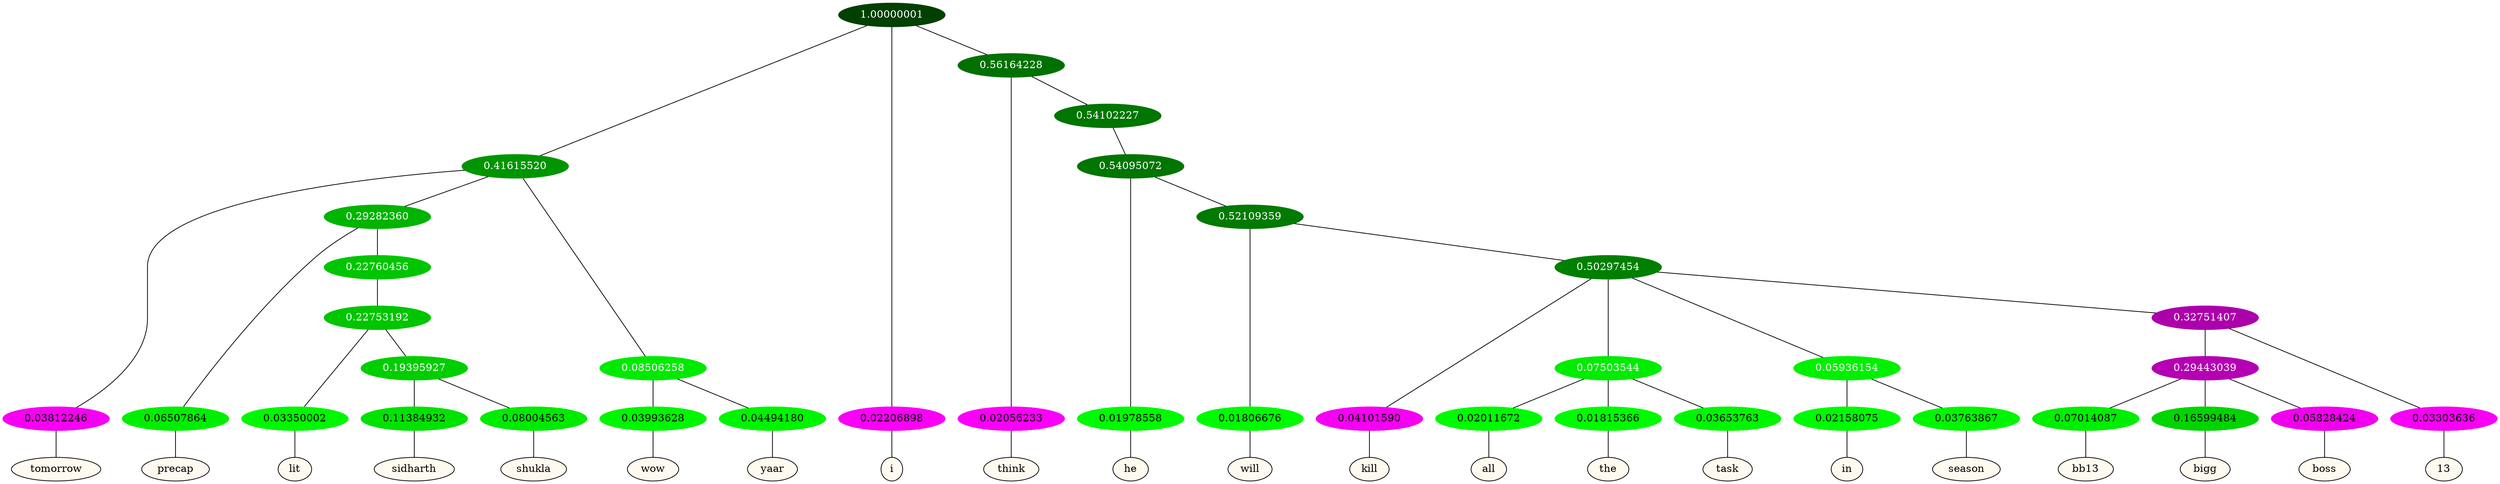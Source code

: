 graph {
	node [format=png height=0.15 nodesep=0.001 ordering=out overlap=prism overlap_scaling=0.01 ranksep=0.001 ratio=0.2 style=filled width=0.15]
	{
		rank=same
		a_w_4 [label=tomorrow color=black fillcolor=floralwhite style="filled,solid"]
		a_w_9 [label=precap color=black fillcolor=floralwhite style="filled,solid"]
		a_w_17 [label=lit color=black fillcolor=floralwhite style="filled,solid"]
		a_w_21 [label=sidharth color=black fillcolor=floralwhite style="filled,solid"]
		a_w_22 [label=shukla color=black fillcolor=floralwhite style="filled,solid"]
		a_w_11 [label=wow color=black fillcolor=floralwhite style="filled,solid"]
		a_w_12 [label=yaar color=black fillcolor=floralwhite style="filled,solid"]
		a_w_2 [label=i color=black fillcolor=floralwhite style="filled,solid"]
		a_w_7 [label=think color=black fillcolor=floralwhite style="filled,solid"]
		a_w_15 [label=he color=black fillcolor=floralwhite style="filled,solid"]
		a_w_19 [label=will color=black fillcolor=floralwhite style="filled,solid"]
		a_w_23 [label=kill color=black fillcolor=floralwhite style="filled,solid"]
		a_w_27 [label=all color=black fillcolor=floralwhite style="filled,solid"]
		a_w_28 [label=the color=black fillcolor=floralwhite style="filled,solid"]
		a_w_29 [label=task color=black fillcolor=floralwhite style="filled,solid"]
		a_w_30 [label=in color=black fillcolor=floralwhite style="filled,solid"]
		a_w_31 [label=season color=black fillcolor=floralwhite style="filled,solid"]
		a_w_34 [label=bb13 color=black fillcolor=floralwhite style="filled,solid"]
		a_w_35 [label=bigg color=black fillcolor=floralwhite style="filled,solid"]
		a_w_36 [label=boss color=black fillcolor=floralwhite style="filled,solid"]
		a_w_33 [label=13 color=black fillcolor=floralwhite style="filled,solid"]
	}
	a_n_4 -- a_w_4
	a_n_9 -- a_w_9
	a_n_17 -- a_w_17
	a_n_21 -- a_w_21
	a_n_22 -- a_w_22
	a_n_11 -- a_w_11
	a_n_12 -- a_w_12
	a_n_2 -- a_w_2
	a_n_7 -- a_w_7
	a_n_15 -- a_w_15
	a_n_19 -- a_w_19
	a_n_23 -- a_w_23
	a_n_27 -- a_w_27
	a_n_28 -- a_w_28
	a_n_29 -- a_w_29
	a_n_30 -- a_w_30
	a_n_31 -- a_w_31
	a_n_34 -- a_w_34
	a_n_35 -- a_w_35
	a_n_36 -- a_w_36
	a_n_33 -- a_w_33
	{
		rank=same
		a_n_4 [label=0.03812246 color="0.835 1.000 0.962" fontcolor=black]
		a_n_9 [label=0.06507864 color="0.334 1.000 0.935" fontcolor=black]
		a_n_17 [label=0.03350002 color="0.334 1.000 0.966" fontcolor=black]
		a_n_21 [label=0.11384932 color="0.334 1.000 0.886" fontcolor=black]
		a_n_22 [label=0.08004563 color="0.334 1.000 0.920" fontcolor=black]
		a_n_11 [label=0.03993628 color="0.334 1.000 0.960" fontcolor=black]
		a_n_12 [label=0.04494180 color="0.334 1.000 0.955" fontcolor=black]
		a_n_2 [label=0.02206898 color="0.835 1.000 0.978" fontcolor=black]
		a_n_7 [label=0.02056233 color="0.835 1.000 0.979" fontcolor=black]
		a_n_15 [label=0.01978558 color="0.334 1.000 0.980" fontcolor=black]
		a_n_19 [label=0.01806676 color="0.334 1.000 0.982" fontcolor=black]
		a_n_23 [label=0.04101590 color="0.835 1.000 0.959" fontcolor=black]
		a_n_27 [label=0.02011672 color="0.334 1.000 0.980" fontcolor=black]
		a_n_28 [label=0.01815366 color="0.334 1.000 0.982" fontcolor=black]
		a_n_29 [label=0.03653763 color="0.334 1.000 0.963" fontcolor=black]
		a_n_30 [label=0.02158075 color="0.334 1.000 0.978" fontcolor=black]
		a_n_31 [label=0.03763867 color="0.334 1.000 0.962" fontcolor=black]
		a_n_34 [label=0.07014087 color="0.334 1.000 0.930" fontcolor=black]
		a_n_35 [label=0.16599484 color="0.334 1.000 0.834" fontcolor=black]
		a_n_36 [label=0.05828424 color="0.835 1.000 0.942" fontcolor=black]
		a_n_33 [label=0.03303636 color="0.835 1.000 0.967" fontcolor=black]
	}
	a_n_0 [label=1.00000001 color="0.334 1.000 0.250" fontcolor=grey99]
	a_n_1 [label=0.41615520 color="0.334 1.000 0.584" fontcolor=grey99]
	a_n_0 -- a_n_1
	a_n_0 -- a_n_2
	a_n_3 [label=0.56164228 color="0.334 1.000 0.438" fontcolor=grey99]
	a_n_0 -- a_n_3
	a_n_1 -- a_n_4
	a_n_5 [label=0.29282360 color="0.334 1.000 0.707" fontcolor=grey99]
	a_n_1 -- a_n_5
	a_n_6 [label=0.08506258 color="0.334 1.000 0.915" fontcolor=grey99]
	a_n_1 -- a_n_6
	a_n_3 -- a_n_7
	a_n_8 [label=0.54102227 color="0.334 1.000 0.459" fontcolor=grey99]
	a_n_3 -- a_n_8
	a_n_5 -- a_n_9
	a_n_10 [label=0.22760456 color="0.334 1.000 0.772" fontcolor=grey99]
	a_n_5 -- a_n_10
	a_n_6 -- a_n_11
	a_n_6 -- a_n_12
	a_n_13 [label=0.54095072 color="0.334 1.000 0.459" fontcolor=grey99]
	a_n_8 -- a_n_13
	a_n_14 [label=0.22753192 color="0.334 1.000 0.772" fontcolor=grey99]
	a_n_10 -- a_n_14
	a_n_13 -- a_n_15
	a_n_16 [label=0.52109359 color="0.334 1.000 0.479" fontcolor=grey99]
	a_n_13 -- a_n_16
	a_n_14 -- a_n_17
	a_n_18 [label=0.19395927 color="0.334 1.000 0.806" fontcolor=grey99]
	a_n_14 -- a_n_18
	a_n_16 -- a_n_19
	a_n_20 [label=0.50297454 color="0.334 1.000 0.497" fontcolor=grey99]
	a_n_16 -- a_n_20
	a_n_18 -- a_n_21
	a_n_18 -- a_n_22
	a_n_20 -- a_n_23
	a_n_24 [label=0.07503544 color="0.334 1.000 0.925" fontcolor=grey99]
	a_n_20 -- a_n_24
	a_n_25 [label=0.05936154 color="0.334 1.000 0.941" fontcolor=grey99]
	a_n_20 -- a_n_25
	a_n_26 [label=0.32751407 color="0.835 1.000 0.672" fontcolor=grey99]
	a_n_20 -- a_n_26
	a_n_24 -- a_n_27
	a_n_24 -- a_n_28
	a_n_24 -- a_n_29
	a_n_25 -- a_n_30
	a_n_25 -- a_n_31
	a_n_32 [label=0.29443039 color="0.835 1.000 0.706" fontcolor=grey99]
	a_n_26 -- a_n_32
	a_n_26 -- a_n_33
	a_n_32 -- a_n_34
	a_n_32 -- a_n_35
	a_n_32 -- a_n_36
}
